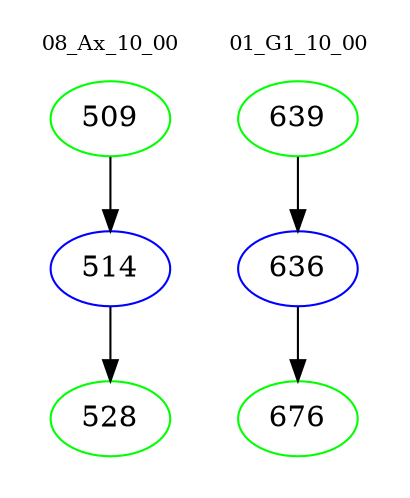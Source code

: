 digraph{
subgraph cluster_0 {
color = white
label = "08_Ax_10_00";
fontsize=10;
T0_509 [label="509", color="green"]
T0_509 -> T0_514 [color="black"]
T0_514 [label="514", color="blue"]
T0_514 -> T0_528 [color="black"]
T0_528 [label="528", color="green"]
}
subgraph cluster_1 {
color = white
label = "01_G1_10_00";
fontsize=10;
T1_639 [label="639", color="green"]
T1_639 -> T1_636 [color="black"]
T1_636 [label="636", color="blue"]
T1_636 -> T1_676 [color="black"]
T1_676 [label="676", color="green"]
}
}
